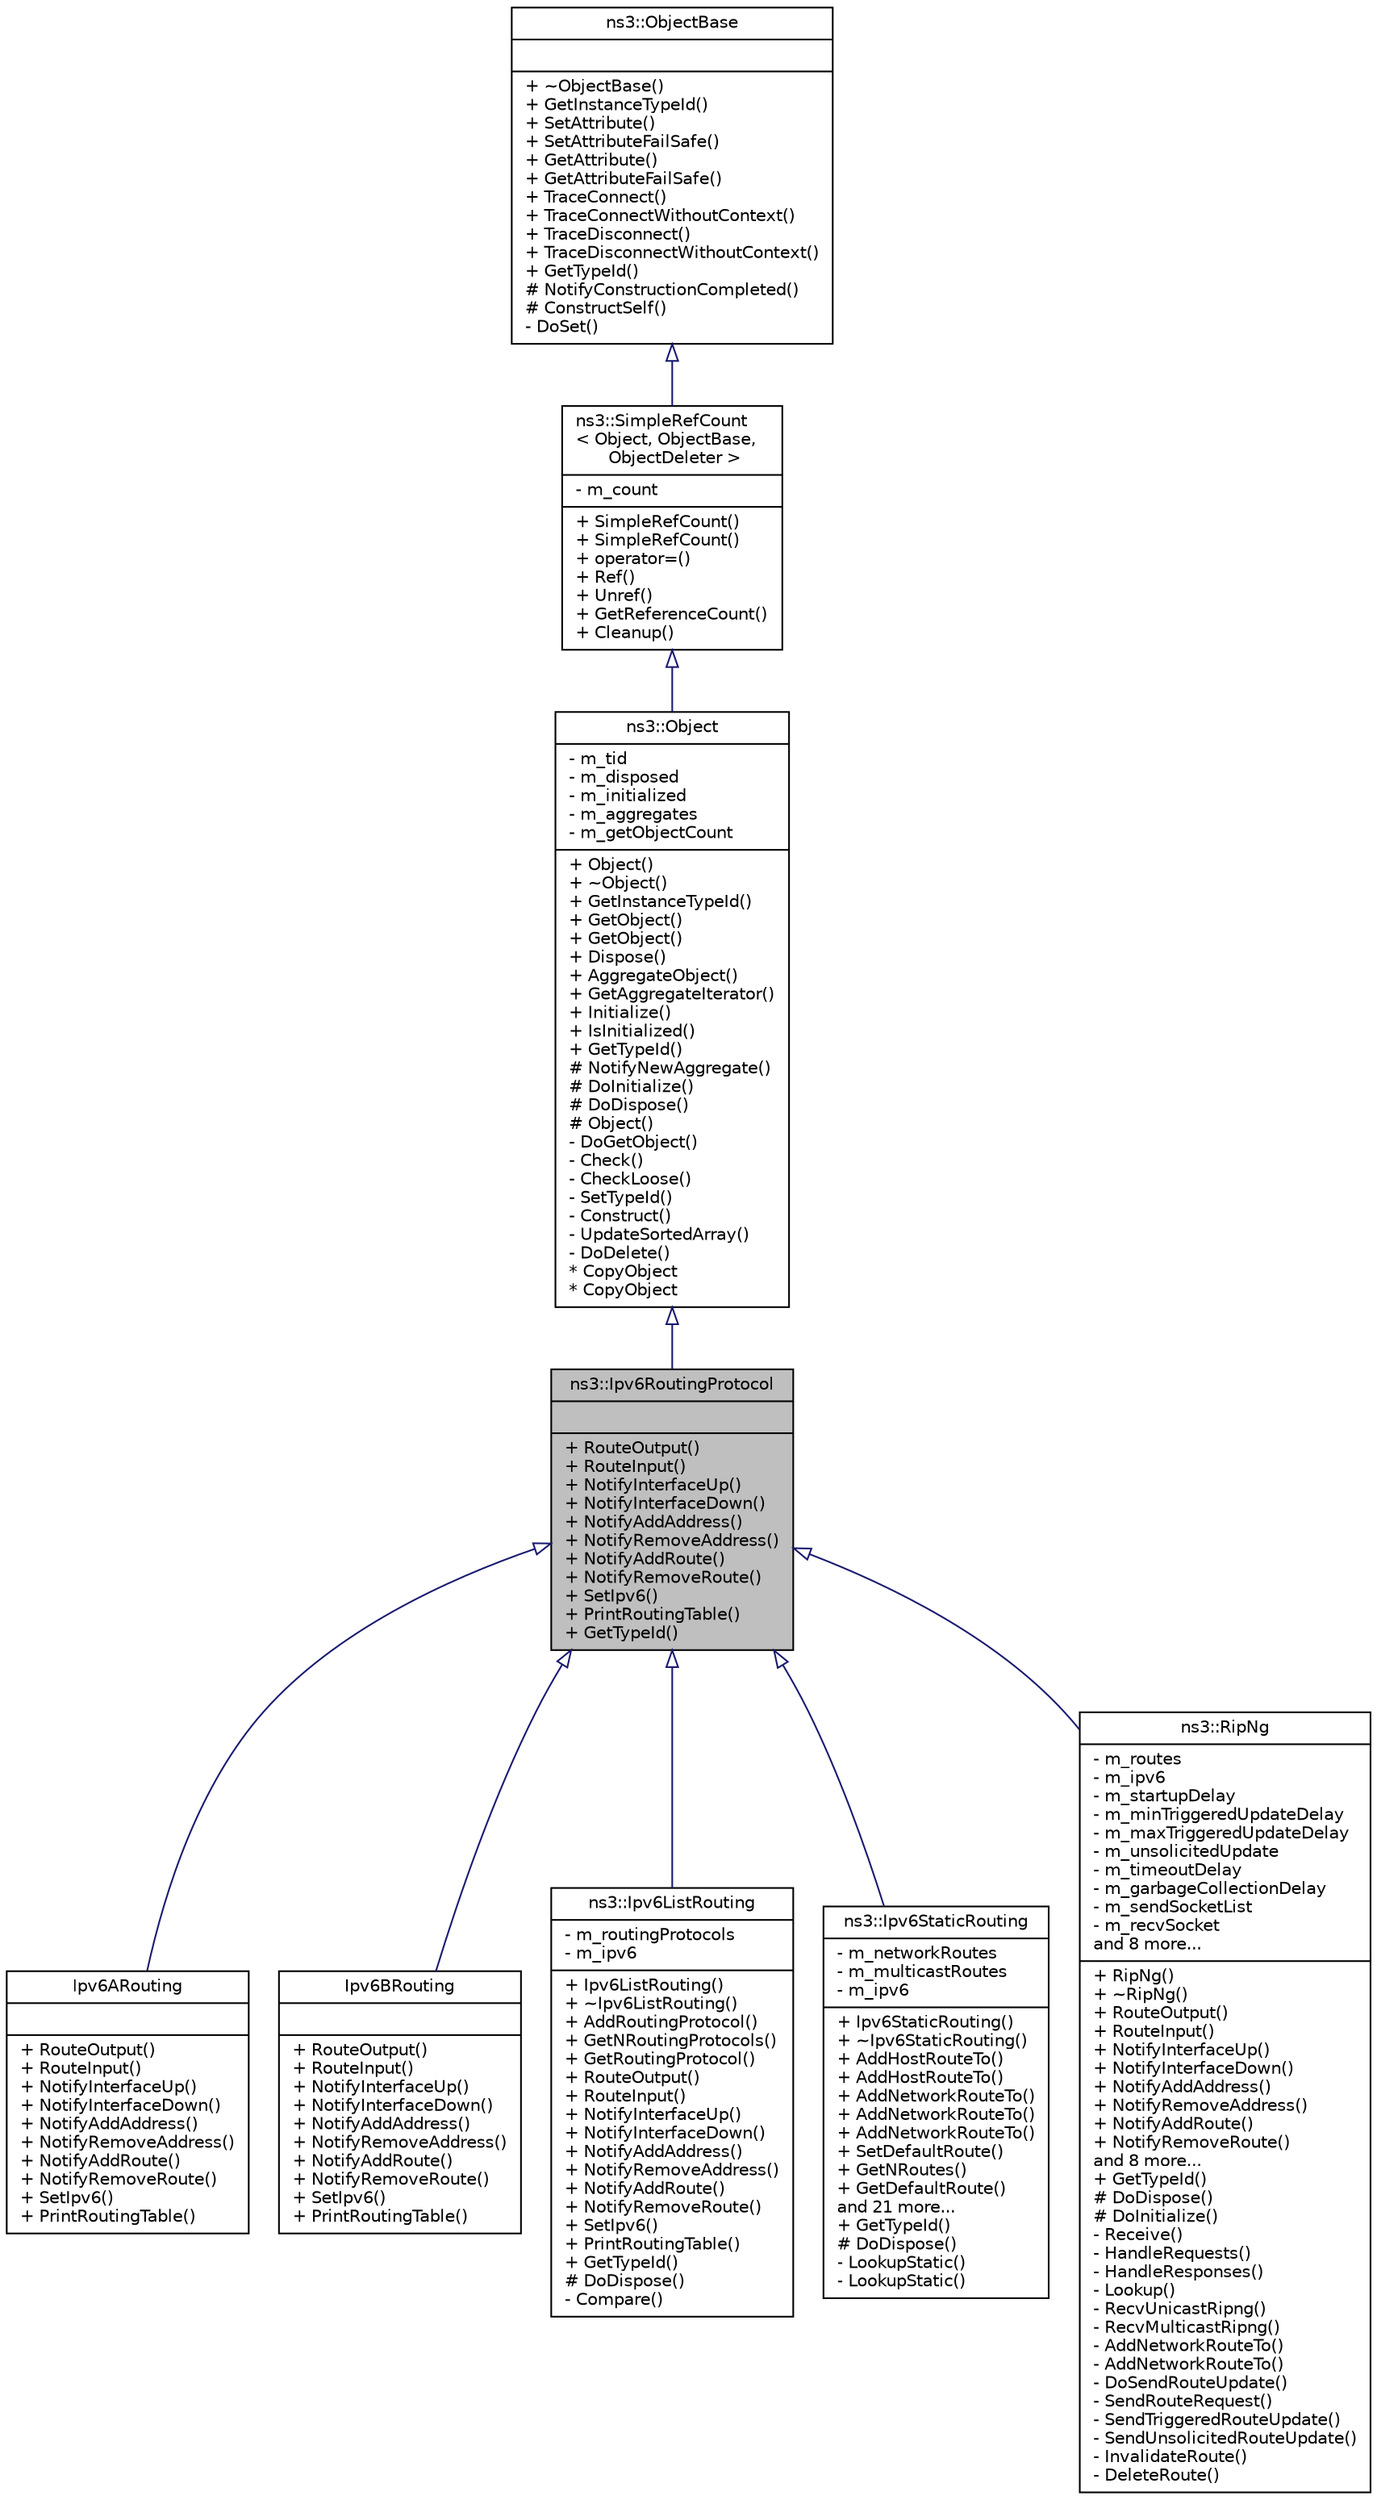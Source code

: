 digraph "ns3::Ipv6RoutingProtocol"
{
  edge [fontname="Helvetica",fontsize="10",labelfontname="Helvetica",labelfontsize="10"];
  node [fontname="Helvetica",fontsize="10",shape=record];
  Node1 [label="{ns3::Ipv6RoutingProtocol\n||+ RouteOutput()\l+ RouteInput()\l+ NotifyInterfaceUp()\l+ NotifyInterfaceDown()\l+ NotifyAddAddress()\l+ NotifyRemoveAddress()\l+ NotifyAddRoute()\l+ NotifyRemoveRoute()\l+ SetIpv6()\l+ PrintRoutingTable()\l+ GetTypeId()\l}",height=0.2,width=0.4,color="black", fillcolor="grey75", style="filled", fontcolor="black"];
  Node2 -> Node1 [dir="back",color="midnightblue",fontsize="10",style="solid",arrowtail="onormal"];
  Node2 [label="{ns3::Object\n|- m_tid\l- m_disposed\l- m_initialized\l- m_aggregates\l- m_getObjectCount\l|+ Object()\l+ ~Object()\l+ GetInstanceTypeId()\l+ GetObject()\l+ GetObject()\l+ Dispose()\l+ AggregateObject()\l+ GetAggregateIterator()\l+ Initialize()\l+ IsInitialized()\l+ GetTypeId()\l# NotifyNewAggregate()\l# DoInitialize()\l# DoDispose()\l# Object()\l- DoGetObject()\l- Check()\l- CheckLoose()\l- SetTypeId()\l- Construct()\l- UpdateSortedArray()\l- DoDelete()\l* CopyObject\l* CopyObject\l}",height=0.2,width=0.4,color="black", fillcolor="white", style="filled",URL="$d9/d77/classns3_1_1Object.html",tooltip="A base class which provides memory management and object aggregation. "];
  Node3 -> Node2 [dir="back",color="midnightblue",fontsize="10",style="solid",arrowtail="onormal"];
  Node3 [label="{ns3::SimpleRefCount\l\< Object, ObjectBase,\l ObjectDeleter \>\n|- m_count\l|+ SimpleRefCount()\l+ SimpleRefCount()\l+ operator=()\l+ Ref()\l+ Unref()\l+ GetReferenceCount()\l+ Cleanup()\l}",height=0.2,width=0.4,color="black", fillcolor="white", style="filled",URL="$da/da1/classns3_1_1SimpleRefCount.html"];
  Node4 -> Node3 [dir="back",color="midnightblue",fontsize="10",style="solid",arrowtail="onormal"];
  Node4 [label="{ns3::ObjectBase\n||+ ~ObjectBase()\l+ GetInstanceTypeId()\l+ SetAttribute()\l+ SetAttributeFailSafe()\l+ GetAttribute()\l+ GetAttributeFailSafe()\l+ TraceConnect()\l+ TraceConnectWithoutContext()\l+ TraceDisconnect()\l+ TraceDisconnectWithoutContext()\l+ GetTypeId()\l# NotifyConstructionCompleted()\l# ConstructSelf()\l- DoSet()\l}",height=0.2,width=0.4,color="black", fillcolor="white", style="filled",URL="$d2/dac/classns3_1_1ObjectBase.html",tooltip="Anchor the ns-3 type and attribute system. "];
  Node1 -> Node5 [dir="back",color="midnightblue",fontsize="10",style="solid",arrowtail="onormal"];
  Node5 [label="{Ipv6ARouting\n||+ RouteOutput()\l+ RouteInput()\l+ NotifyInterfaceUp()\l+ NotifyInterfaceDown()\l+ NotifyAddAddress()\l+ NotifyRemoveAddress()\l+ NotifyAddRoute()\l+ NotifyRemoveRoute()\l+ SetIpv6()\l+ PrintRoutingTable()\l}",height=0.2,width=0.4,color="black", fillcolor="white", style="filled",URL="$dc/def/classIpv6ARouting.html",tooltip="IPv6 dummy routing class (A) "];
  Node1 -> Node6 [dir="back",color="midnightblue",fontsize="10",style="solid",arrowtail="onormal"];
  Node6 [label="{Ipv6BRouting\n||+ RouteOutput()\l+ RouteInput()\l+ NotifyInterfaceUp()\l+ NotifyInterfaceDown()\l+ NotifyAddAddress()\l+ NotifyRemoveAddress()\l+ NotifyAddRoute()\l+ NotifyRemoveRoute()\l+ SetIpv6()\l+ PrintRoutingTable()\l}",height=0.2,width=0.4,color="black", fillcolor="white", style="filled",URL="$d8/d3a/classIpv6BRouting.html",tooltip="IPv6 dummy routing class (B) "];
  Node1 -> Node7 [dir="back",color="midnightblue",fontsize="10",style="solid",arrowtail="onormal"];
  Node7 [label="{ns3::Ipv6ListRouting\n|- m_routingProtocols\l- m_ipv6\l|+ Ipv6ListRouting()\l+ ~Ipv6ListRouting()\l+ AddRoutingProtocol()\l+ GetNRoutingProtocols()\l+ GetRoutingProtocol()\l+ RouteOutput()\l+ RouteInput()\l+ NotifyInterfaceUp()\l+ NotifyInterfaceDown()\l+ NotifyAddAddress()\l+ NotifyRemoveAddress()\l+ NotifyAddRoute()\l+ NotifyRemoveRoute()\l+ SetIpv6()\l+ PrintRoutingTable()\l+ GetTypeId()\l# DoDispose()\l- Compare()\l}",height=0.2,width=0.4,color="black", fillcolor="white", style="filled",URL="$d1/dc7/classns3_1_1Ipv6ListRouting.html",tooltip="Hold list of Ipv6RoutingProtocol objects. "];
  Node1 -> Node8 [dir="back",color="midnightblue",fontsize="10",style="solid",arrowtail="onormal"];
  Node8 [label="{ns3::Ipv6StaticRouting\n|- m_networkRoutes\l- m_multicastRoutes\l- m_ipv6\l|+ Ipv6StaticRouting()\l+ ~Ipv6StaticRouting()\l+ AddHostRouteTo()\l+ AddHostRouteTo()\l+ AddNetworkRouteTo()\l+ AddNetworkRouteTo()\l+ AddNetworkRouteTo()\l+ SetDefaultRoute()\l+ GetNRoutes()\l+ GetDefaultRoute()\land 21 more...\l+ GetTypeId()\l# DoDispose()\l- LookupStatic()\l- LookupStatic()\l}",height=0.2,width=0.4,color="black", fillcolor="white", style="filled",URL="$dc/df9/classns3_1_1Ipv6StaticRouting.html",tooltip="Static routing protocol for IP version 6 stacks. "];
  Node1 -> Node9 [dir="back",color="midnightblue",fontsize="10",style="solid",arrowtail="onormal"];
  Node9 [label="{ns3::RipNg\n|- m_routes\l- m_ipv6\l- m_startupDelay\l- m_minTriggeredUpdateDelay\l- m_maxTriggeredUpdateDelay\l- m_unsolicitedUpdate\l- m_timeoutDelay\l- m_garbageCollectionDelay\l- m_sendSocketList\l- m_recvSocket\land 8 more...\l|+ RipNg()\l+ ~RipNg()\l+ RouteOutput()\l+ RouteInput()\l+ NotifyInterfaceUp()\l+ NotifyInterfaceDown()\l+ NotifyAddAddress()\l+ NotifyRemoveAddress()\l+ NotifyAddRoute()\l+ NotifyRemoveRoute()\land 8 more...\l+ GetTypeId()\l# DoDispose()\l# DoInitialize()\l- Receive()\l- HandleRequests()\l- HandleResponses()\l- Lookup()\l- RecvUnicastRipng()\l- RecvMulticastRipng()\l- AddNetworkRouteTo()\l- AddNetworkRouteTo()\l- DoSendRouteUpdate()\l- SendRouteRequest()\l- SendTriggeredRouteUpdate()\l- SendUnsolicitedRouteUpdate()\l- InvalidateRoute()\l- DeleteRoute()\l}",height=0.2,width=0.4,color="black", fillcolor="white", style="filled",URL="$da/d75/classns3_1_1RipNg.html",tooltip="RIPng Routing Protocol, defined in {2080}. "];
}

